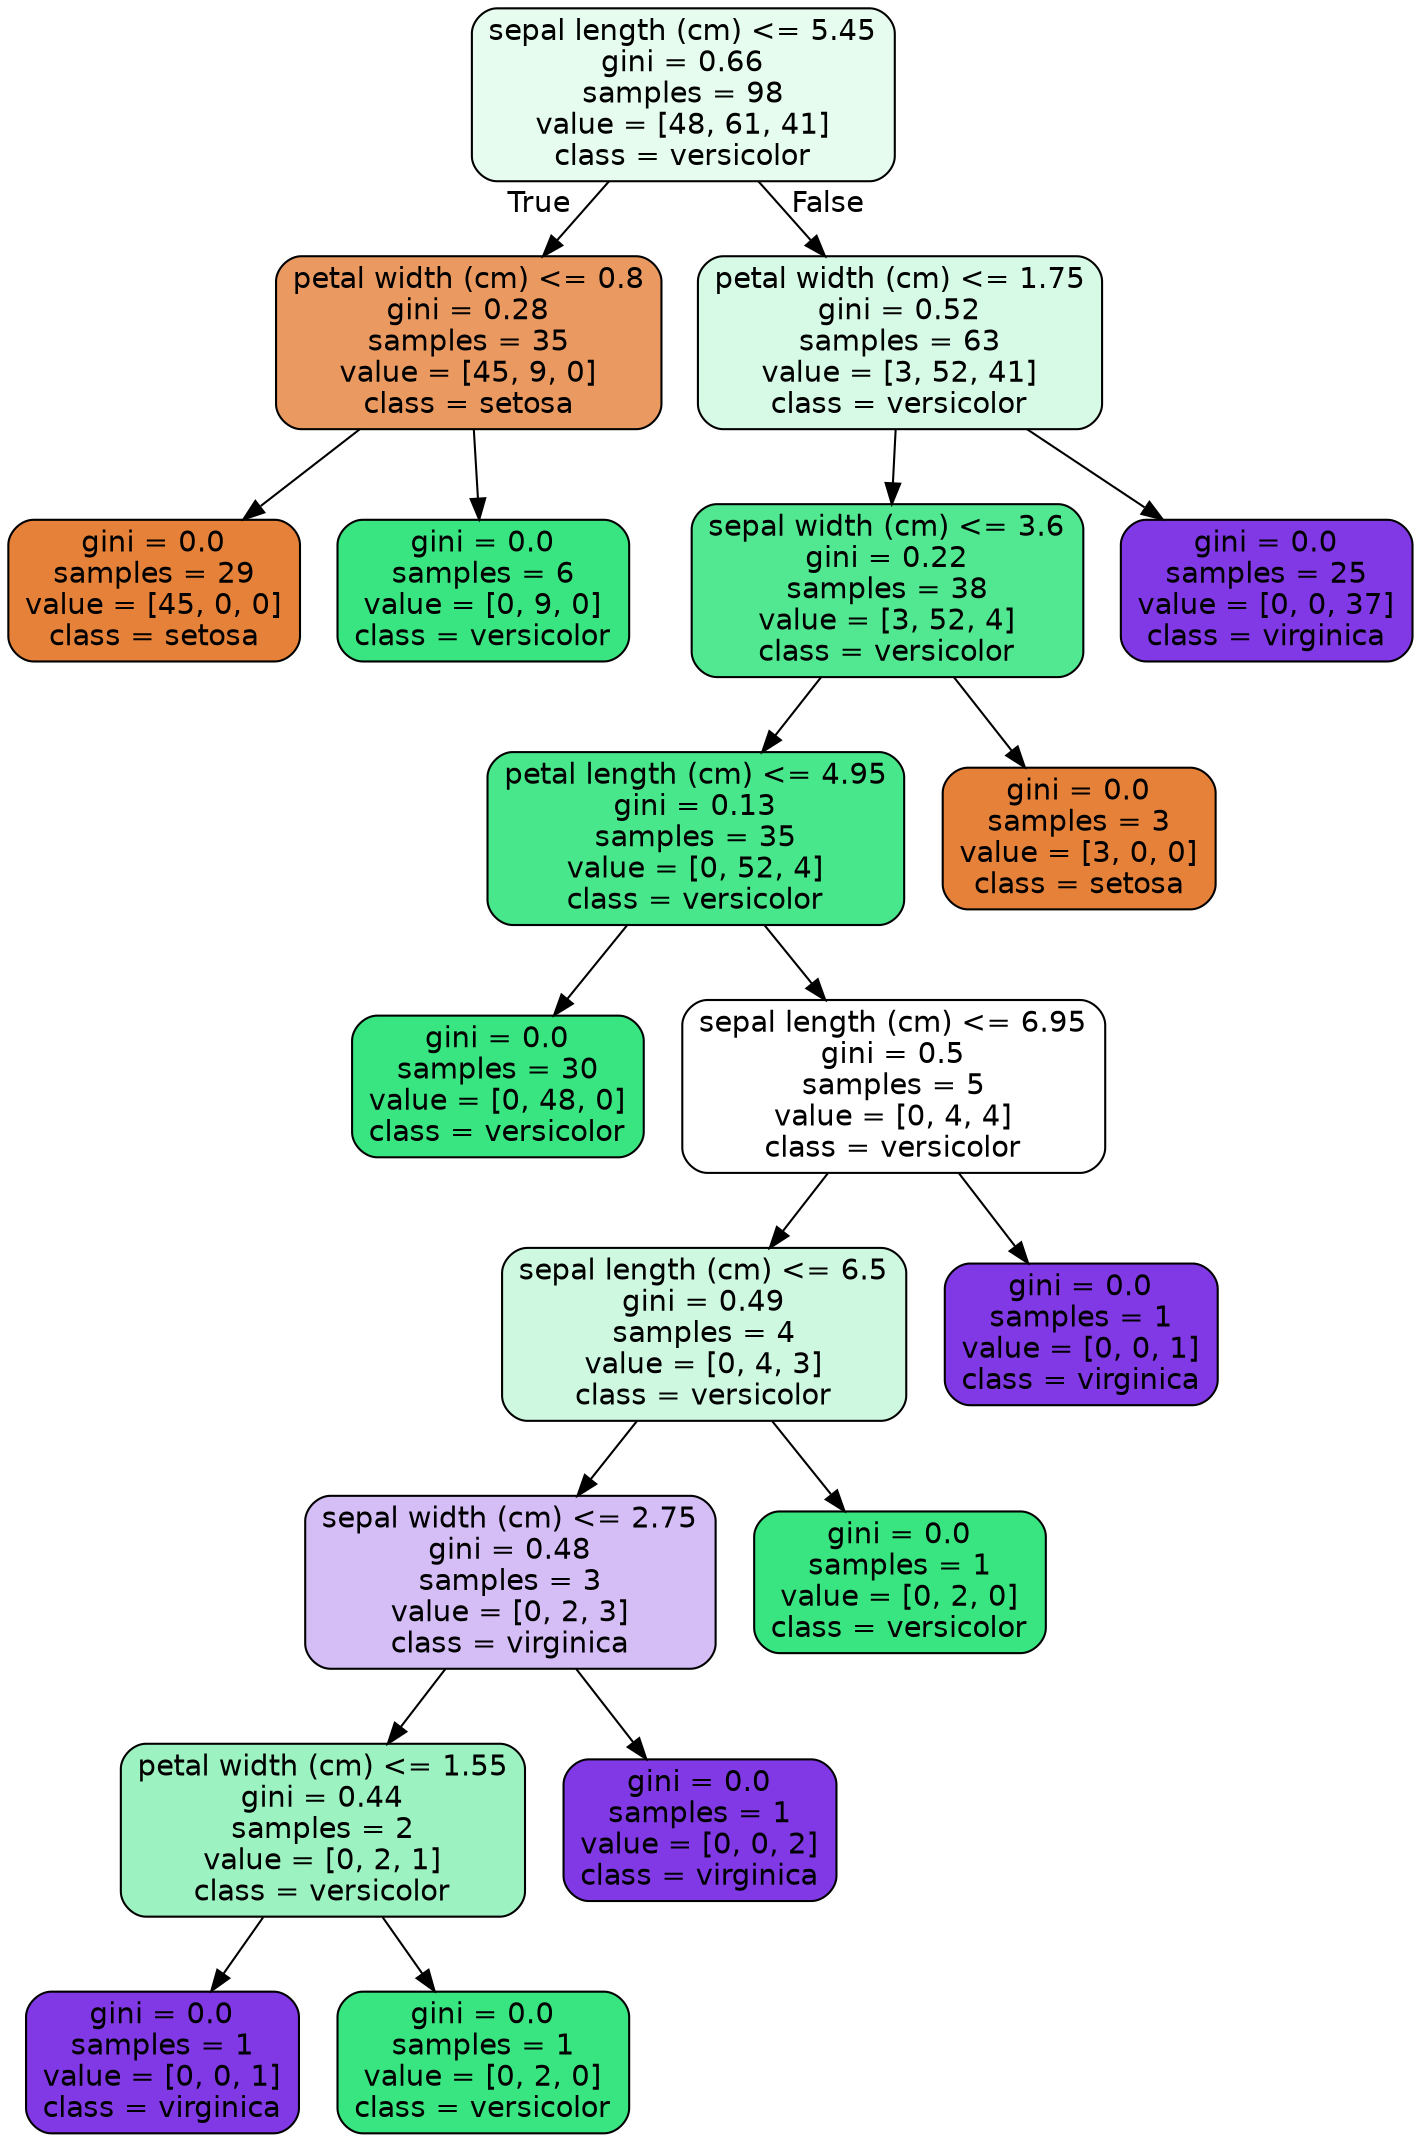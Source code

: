 digraph Tree {
node [shape=box, style="filled, rounded", color="black", fontname=helvetica] ;
edge [fontname=helvetica] ;
0 [label="sepal length (cm) <= 5.45\ngini = 0.66\nsamples = 98\nvalue = [48, 61, 41]\nclass = versicolor", fillcolor="#e6fcef"] ;
1 [label="petal width (cm) <= 0.8\ngini = 0.28\nsamples = 35\nvalue = [45, 9, 0]\nclass = setosa", fillcolor="#ea9a61"] ;
0 -> 1 [labeldistance=2.5, labelangle=45, headlabel="True"] ;
2 [label="gini = 0.0\nsamples = 29\nvalue = [45, 0, 0]\nclass = setosa", fillcolor="#e58139"] ;
1 -> 2 ;
3 [label="gini = 0.0\nsamples = 6\nvalue = [0, 9, 0]\nclass = versicolor", fillcolor="#39e581"] ;
1 -> 3 ;
4 [label="petal width (cm) <= 1.75\ngini = 0.52\nsamples = 63\nvalue = [3, 52, 41]\nclass = versicolor", fillcolor="#d7fae6"] ;
0 -> 4 [labeldistance=2.5, labelangle=-45, headlabel="False"] ;
5 [label="sepal width (cm) <= 3.6\ngini = 0.22\nsamples = 38\nvalue = [3, 52, 4]\nclass = versicolor", fillcolor="#52e891"] ;
4 -> 5 ;
6 [label="petal length (cm) <= 4.95\ngini = 0.13\nsamples = 35\nvalue = [0, 52, 4]\nclass = versicolor", fillcolor="#48e78b"] ;
5 -> 6 ;
7 [label="gini = 0.0\nsamples = 30\nvalue = [0, 48, 0]\nclass = versicolor", fillcolor="#39e581"] ;
6 -> 7 ;
8 [label="sepal length (cm) <= 6.95\ngini = 0.5\nsamples = 5\nvalue = [0, 4, 4]\nclass = versicolor", fillcolor="#ffffff"] ;
6 -> 8 ;
9 [label="sepal length (cm) <= 6.5\ngini = 0.49\nsamples = 4\nvalue = [0, 4, 3]\nclass = versicolor", fillcolor="#cef8e0"] ;
8 -> 9 ;
10 [label="sepal width (cm) <= 2.75\ngini = 0.48\nsamples = 3\nvalue = [0, 2, 3]\nclass = virginica", fillcolor="#d5bdf6"] ;
9 -> 10 ;
11 [label="petal width (cm) <= 1.55\ngini = 0.44\nsamples = 2\nvalue = [0, 2, 1]\nclass = versicolor", fillcolor="#9cf2c0"] ;
10 -> 11 ;
12 [label="gini = 0.0\nsamples = 1\nvalue = [0, 0, 1]\nclass = virginica", fillcolor="#8139e5"] ;
11 -> 12 ;
13 [label="gini = 0.0\nsamples = 1\nvalue = [0, 2, 0]\nclass = versicolor", fillcolor="#39e581"] ;
11 -> 13 ;
14 [label="gini = 0.0\nsamples = 1\nvalue = [0, 0, 2]\nclass = virginica", fillcolor="#8139e5"] ;
10 -> 14 ;
15 [label="gini = 0.0\nsamples = 1\nvalue = [0, 2, 0]\nclass = versicolor", fillcolor="#39e581"] ;
9 -> 15 ;
16 [label="gini = 0.0\nsamples = 1\nvalue = [0, 0, 1]\nclass = virginica", fillcolor="#8139e5"] ;
8 -> 16 ;
17 [label="gini = 0.0\nsamples = 3\nvalue = [3, 0, 0]\nclass = setosa", fillcolor="#e58139"] ;
5 -> 17 ;
18 [label="gini = 0.0\nsamples = 25\nvalue = [0, 0, 37]\nclass = virginica", fillcolor="#8139e5"] ;
4 -> 18 ;
}